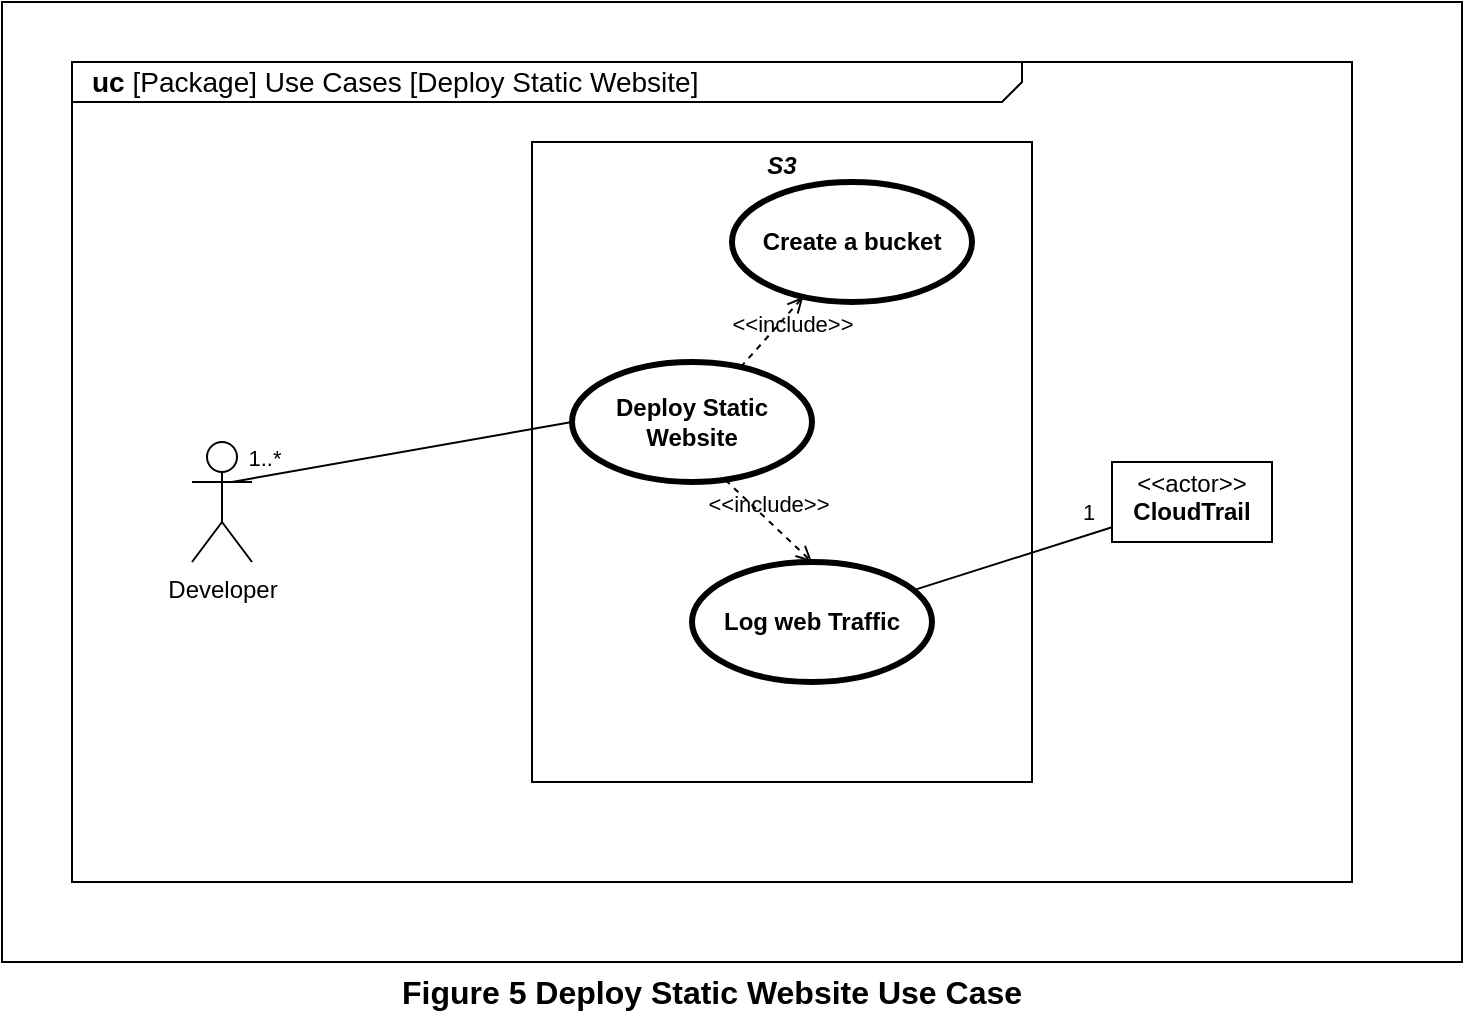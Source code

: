 <mxfile version="20.7.4" type="device" pages="2"><diagram name="Use Case Example" id="929967ad-93f9-6ef4-fab6-5d389245f69c"><mxGraphModel dx="1216" dy="1840" grid="1" gridSize="10" guides="1" tooltips="1" connect="1" arrows="1" fold="1" page="1" pageScale="1.5" pageWidth="1169" pageHeight="826" background="none" math="0" shadow="0"><root><mxCell id="0" style=";html=1;"/><mxCell id="1" style=";html=1;" parent="0"/><mxCell id="nPlw20TRsEWNQjOLXiqZ-1" value="" style="rounded=0;whiteSpace=wrap;html=1;" parent="1" vertex="1"><mxGeometry x="25" y="-1230" width="730" height="480" as="geometry"/></mxCell><mxCell id="nPlw20TRsEWNQjOLXiqZ-2" value="&lt;font style=&quot;font-size: 16px;&quot;&gt;Figure 5 Deploy Static Website Use Case&lt;/font&gt;" style="text;html=1;strokeColor=none;fillColor=none;align=center;verticalAlign=middle;whiteSpace=wrap;rounded=0;fontStyle=1;fontSize=16;" parent="1" vertex="1"><mxGeometry x="220" y="-750" width="320" height="30" as="geometry"/></mxCell><mxCell id="2x1nA7xcD-Fjvjzsiehl-1" value="&lt;p style=&quot;text-align: left; margin: 4px 0px 0px 10px; line-height: 90%; font-size: 14px;&quot;&gt;&lt;span style=&quot;border-color: var(--border-color);&quot;&gt;&lt;b&gt;uc &lt;/b&gt;[Package&lt;/span&gt;&lt;span style=&quot;border-color: var(--border-color);&quot;&gt;] Use Cases&lt;/span&gt;&lt;span style=&quot;border-color: var(--border-color);&quot;&gt;&amp;nbsp;[Deploy Static Website&lt;/span&gt;&lt;span style=&quot;border-color: var(--border-color);&quot;&gt;]&lt;/span&gt;&lt;br&gt;&lt;/p&gt;" style="html=1;shape=mxgraph.sysml.package;html=1;overflow=fill;whiteSpace=wrap;fontSize=16;labelX=475.33;" parent="1" vertex="1"><mxGeometry x="60" y="-1200" width="640" height="410" as="geometry"/></mxCell><mxCell id="kGQupKeX_DxukfbY6XJc-2" value="Developer" style="shape=umlActor;html=1;verticalLabelPosition=bottom;verticalAlign=top;align=center;" vertex="1" parent="1"><mxGeometry x="120" y="-1010" width="30" height="60" as="geometry"/></mxCell><mxCell id="kGQupKeX_DxukfbY6XJc-3" value="&lt;p style=&quot;margin:5px;&quot;&gt;&lt;b&gt;&lt;i&gt;S3&lt;/i&gt;&lt;/b&gt;&lt;br&gt;&lt;br&gt;&lt;/p&gt;" style="shape=rect;html=1;overflow=fill;whiteSpace=wrap;align=center;" vertex="1" parent="1"><mxGeometry x="290" y="-1160" width="250" height="320" as="geometry"/></mxCell><mxCell id="kGQupKeX_DxukfbY6XJc-4" value="Deploy Static Website" style="shape=ellipse;html=1;strokeWidth=3;fontStyle=1;whiteSpace=wrap;align=center;perimeter=ellipsePerimeter;" vertex="1" parent="1"><mxGeometry x="310" y="-1050" width="120" height="60" as="geometry"/></mxCell><mxCell id="kGQupKeX_DxukfbY6XJc-5" value="" style="edgeStyle=none;html=1;endArrow=none;verticalAlign=bottom;rounded=0;entryX=0.667;entryY=0.333;entryDx=0;entryDy=0;entryPerimeter=0;exitX=0;exitY=0.5;exitDx=0;exitDy=0;" edge="1" parent="1" source="kGQupKeX_DxukfbY6XJc-4" target="kGQupKeX_DxukfbY6XJc-2"><mxGeometry width="160" relative="1" as="geometry"><mxPoint x="450" y="-990" as="sourcePoint"/><mxPoint x="610" y="-990" as="targetPoint"/></mxGeometry></mxCell><mxCell id="kGQupKeX_DxukfbY6XJc-6" value="1..*" style="edgeLabel;html=1;align=center;verticalAlign=middle;resizable=0;points=[];" vertex="1" connectable="0" parent="kGQupKeX_DxukfbY6XJc-5"><mxGeometry x="0.826" y="-1" relative="1" as="geometry"><mxPoint x="1" y="-9" as="offset"/></mxGeometry></mxCell><mxCell id="kGQupKeX_DxukfbY6XJc-7" value="&lt;p style=&quot;margin:0px;margin-top:4px;text-align:center;&quot;&gt;&amp;lt;&amp;lt;actor&amp;gt;&amp;gt;&lt;br&gt;&lt;b&gt;CloudTrail&lt;/b&gt;&lt;/p&gt;" style="shape=rect;html=1;overflow=fill;html=1;whiteSpace=wrap;align=center;" vertex="1" parent="1"><mxGeometry x="580" y="-1000" width="80" height="40" as="geometry"/></mxCell><mxCell id="kGQupKeX_DxukfbY6XJc-8" value="" style="edgeStyle=none;html=1;endArrow=none;verticalAlign=bottom;rounded=0;" edge="1" parent="1" source="kGQupKeX_DxukfbY6XJc-9" target="kGQupKeX_DxukfbY6XJc-7"><mxGeometry width="160" relative="1" as="geometry"><mxPoint x="270" y="-960" as="sourcePoint"/><mxPoint x="430" y="-960" as="targetPoint"/></mxGeometry></mxCell><mxCell id="kGQupKeX_DxukfbY6XJc-11" value="1" style="edgeLabel;html=1;align=center;verticalAlign=middle;resizable=0;points=[];" vertex="1" connectable="0" parent="kGQupKeX_DxukfbY6XJc-8"><mxGeometry x="0.598" relative="1" as="geometry"><mxPoint x="8" y="-14" as="offset"/></mxGeometry></mxCell><mxCell id="kGQupKeX_DxukfbY6XJc-9" value="Log web Traffic" style="shape=ellipse;html=1;strokeWidth=3;fontStyle=1;whiteSpace=wrap;align=center;perimeter=ellipsePerimeter;" vertex="1" parent="1"><mxGeometry x="370" y="-950" width="120" height="60" as="geometry"/></mxCell><mxCell id="kGQupKeX_DxukfbY6XJc-10" value="&amp;lt;&amp;lt;include&amp;gt;&amp;gt;" style="edgeStyle=none;html=1;endArrow=open;verticalAlign=bottom;dashed=1;labelBackgroundColor=none;rounded=0;exitX=0.639;exitY=0.983;exitDx=0;exitDy=0;exitPerimeter=0;" edge="1" parent="1" source="kGQupKeX_DxukfbY6XJc-4"><mxGeometry width="160" relative="1" as="geometry"><mxPoint x="270" y="-950" as="sourcePoint"/><mxPoint x="430" y="-950" as="targetPoint"/></mxGeometry></mxCell><mxCell id="kGQupKeX_DxukfbY6XJc-12" value="Create a bucket" style="shape=ellipse;html=1;strokeWidth=3;fontStyle=1;whiteSpace=wrap;align=center;perimeter=ellipsePerimeter;" vertex="1" parent="1"><mxGeometry x="390" y="-1140" width="120" height="60" as="geometry"/></mxCell><mxCell id="kGQupKeX_DxukfbY6XJc-13" value="&amp;lt;&amp;lt;include&amp;gt;&amp;gt;" style="edgeStyle=none;html=1;endArrow=open;verticalAlign=bottom;dashed=1;labelBackgroundColor=none;rounded=0;" edge="1" parent="1" source="kGQupKeX_DxukfbY6XJc-4" target="kGQupKeX_DxukfbY6XJc-12"><mxGeometry x="0.125" y="-11" width="160" relative="1" as="geometry"><mxPoint x="416.68" y="-1180" as="sourcePoint"/><mxPoint x="450" y="-1128.98" as="targetPoint"/><mxPoint as="offset"/></mxGeometry></mxCell></root></mxGraphModel></diagram><diagram name="Copy of Use Case Example" id="ZufSKgA31Rm5wKxIimgp"><mxGraphModel dx="1034" dy="1750" grid="1" gridSize="10" guides="1" tooltips="1" connect="1" arrows="1" fold="1" page="1" pageScale="1.5" pageWidth="1169" pageHeight="826" background="none" math="0" shadow="0"><root><mxCell id="-5m6TuU1dqDB8uHSg-e3-0" style=";html=1;"/><mxCell id="-5m6TuU1dqDB8uHSg-e3-1" style=";html=1;" parent="-5m6TuU1dqDB8uHSg-e3-0"/><mxCell id="-5m6TuU1dqDB8uHSg-e3-2" value="" style="rounded=0;whiteSpace=wrap;html=1;" vertex="1" parent="-5m6TuU1dqDB8uHSg-e3-1"><mxGeometry x="25" y="-1230" width="730" height="480" as="geometry"/></mxCell><mxCell id="-5m6TuU1dqDB8uHSg-e3-3" value="&lt;font style=&quot;font-size: 16px;&quot;&gt;Figure 5 AWS Deploy Static Website&lt;/font&gt;" style="text;html=1;strokeColor=none;fillColor=none;align=center;verticalAlign=middle;whiteSpace=wrap;rounded=0;fontStyle=1;fontSize=16;" vertex="1" parent="-5m6TuU1dqDB8uHSg-e3-1"><mxGeometry x="220" y="-750" width="320" height="30" as="geometry"/></mxCell><mxCell id="-5m6TuU1dqDB8uHSg-e3-4" value="&lt;p style=&quot;text-align: left; margin: 4px 0px 0px 10px; line-height: 90%; font-size: 14px;&quot;&gt;&lt;span style=&quot;border-color: var(--border-color);&quot;&gt;diagramKind&lt;/span&gt;&lt;span style=&quot;border-color: var(--border-color);&quot;&gt;&amp;nbsp;[&lt;/span&gt;&lt;span style=&quot;border-color: var(--border-color);&quot;&gt;modelElementType&lt;/span&gt;&lt;span style=&quot;border-color: var(--border-color);&quot;&gt;]&amp;nbsp;&lt;/span&gt;&lt;span style=&quot;border-color: var(--border-color);&quot;&gt;modelElementName&lt;/span&gt;&lt;span style=&quot;border-color: var(--border-color);&quot;&gt;&amp;nbsp;[&lt;/span&gt;&lt;span style=&quot;border-color: var(--border-color);&quot;&gt;diagramName&lt;/span&gt;&lt;span style=&quot;border-color: var(--border-color);&quot;&gt;]&lt;/span&gt;&lt;br&gt;&lt;/p&gt;" style="html=1;shape=mxgraph.sysml.package;html=1;overflow=fill;whiteSpace=wrap;fontSize=16;labelX=475.33;" vertex="1" parent="-5m6TuU1dqDB8uHSg-e3-1"><mxGeometry x="60" y="-1200" width="640" height="180" as="geometry"/></mxCell><mxCell id="-5m6TuU1dqDB8uHSg-e3-5" value="&lt;div style=&quot;font-size: 15px;&quot; class=&quot;O0&quot;&gt;&lt;font style=&quot;font-size: 15px;&quot;&gt;-&amp;nbsp;&lt;span style=&quot;font-family: &amp;quot;Avenir Next LT Pro&amp;quot;;&quot;&gt;Each diagram has a header, a contents area, and a frame&lt;/span&gt;&lt;/font&gt;&lt;/div&gt;&lt;font style=&quot;font-size: 15px;&quot;&gt;&lt;span style=&quot;background-color: initial; font-family: &amp;quot;Avenir Next LT Pro&amp;quot;;&quot;&gt;- Note that the header &lt;/span&gt;&lt;span style=&quot;background-color: initial; font-family: &amp;quot;Avenir Next LT Pro&amp;quot;; font-style: italic;&quot;&gt;commonly&lt;/span&gt;&lt;span style=&quot;background-color: initial; font-family: &amp;quot;Avenir Next LT Pro&amp;quot;;&quot;&gt; includes all four pieces of&amp;nbsp;&lt;/span&gt;&lt;span style=&quot;font-family: &amp;quot;Avenir Next LT Pro&amp;quot;; background-color: initial;&quot;&gt;information, but the repo diagrams may not&lt;/span&gt;&lt;span style=&quot;font-family: &amp;quot;Avenir Next LT Pro&amp;quot;; background-color: initial;&quot;&gt;&amp;nbsp;&lt;/span&gt;&lt;span style=&quot;font-family: &amp;quot;Avenir Next LT Pro&amp;quot;; background-color: initial;&quot;&gt;necessarily include everything!&lt;/span&gt;&lt;span style=&quot;font-family: &amp;quot;Avenir Next LT Pro&amp;quot;; background-color: initial;&quot;&gt;&lt;br&gt;&lt;/span&gt;&lt;/font&gt;" style="text;html=1;strokeColor=none;fillColor=none;align=left;verticalAlign=middle;whiteSpace=wrap;rounded=0;fontSize=16;" vertex="1" parent="-5m6TuU1dqDB8uHSg-e3-1"><mxGeometry x="670" y="-940" width="377.5" height="130" as="geometry"/></mxCell><mxCell id="-5m6TuU1dqDB8uHSg-e3-6" value="" style="endArrow=classic;html=1;rounded=0;fontSize=15;entryX=0.269;entryY=0.094;entryDx=0;entryDy=0;entryPerimeter=0;strokeColor=#FF3333;strokeWidth=3;" edge="1" parent="-5m6TuU1dqDB8uHSg-e3-1" target="-5m6TuU1dqDB8uHSg-e3-4"><mxGeometry width="50" height="50" relative="1" as="geometry"><mxPoint x="347.159" y="-963" as="sourcePoint"/><mxPoint x="221.92" y="-1153.02" as="targetPoint"/></mxGeometry></mxCell><mxCell id="-5m6TuU1dqDB8uHSg-e3-7" value="" style="endArrow=classic;html=1;rounded=0;fontSize=15;strokeWidth=3;strokeColor=#FF3333;exitX=0.606;exitY=0.231;exitDx=0;exitDy=0;exitPerimeter=0;" edge="1" parent="-5m6TuU1dqDB8uHSg-e3-1" source="-5m6TuU1dqDB8uHSg-e3-5"><mxGeometry width="50" height="50" relative="1" as="geometry"><mxPoint x="508.84" y="-952.97" as="sourcePoint"/><mxPoint x="890" y="-1040" as="targetPoint"/></mxGeometry></mxCell><mxCell id="-5m6TuU1dqDB8uHSg-e3-8" value="" style="endArrow=classic;html=1;rounded=0;fontSize=15;entryX=0.253;entryY=0.111;entryDx=0;entryDy=0;entryPerimeter=0;strokeColor=#FF3333;strokeWidth=3;" edge="1" parent="-5m6TuU1dqDB8uHSg-e3-1"><mxGeometry x="-0.692" y="-413" width="50" height="50" relative="1" as="geometry"><mxPoint x="641" y="-960" as="sourcePoint"/><mxPoint x="681.0" y="-1020" as="targetPoint"/><mxPoint as="offset"/></mxGeometry></mxCell></root></mxGraphModel></diagram></mxfile>